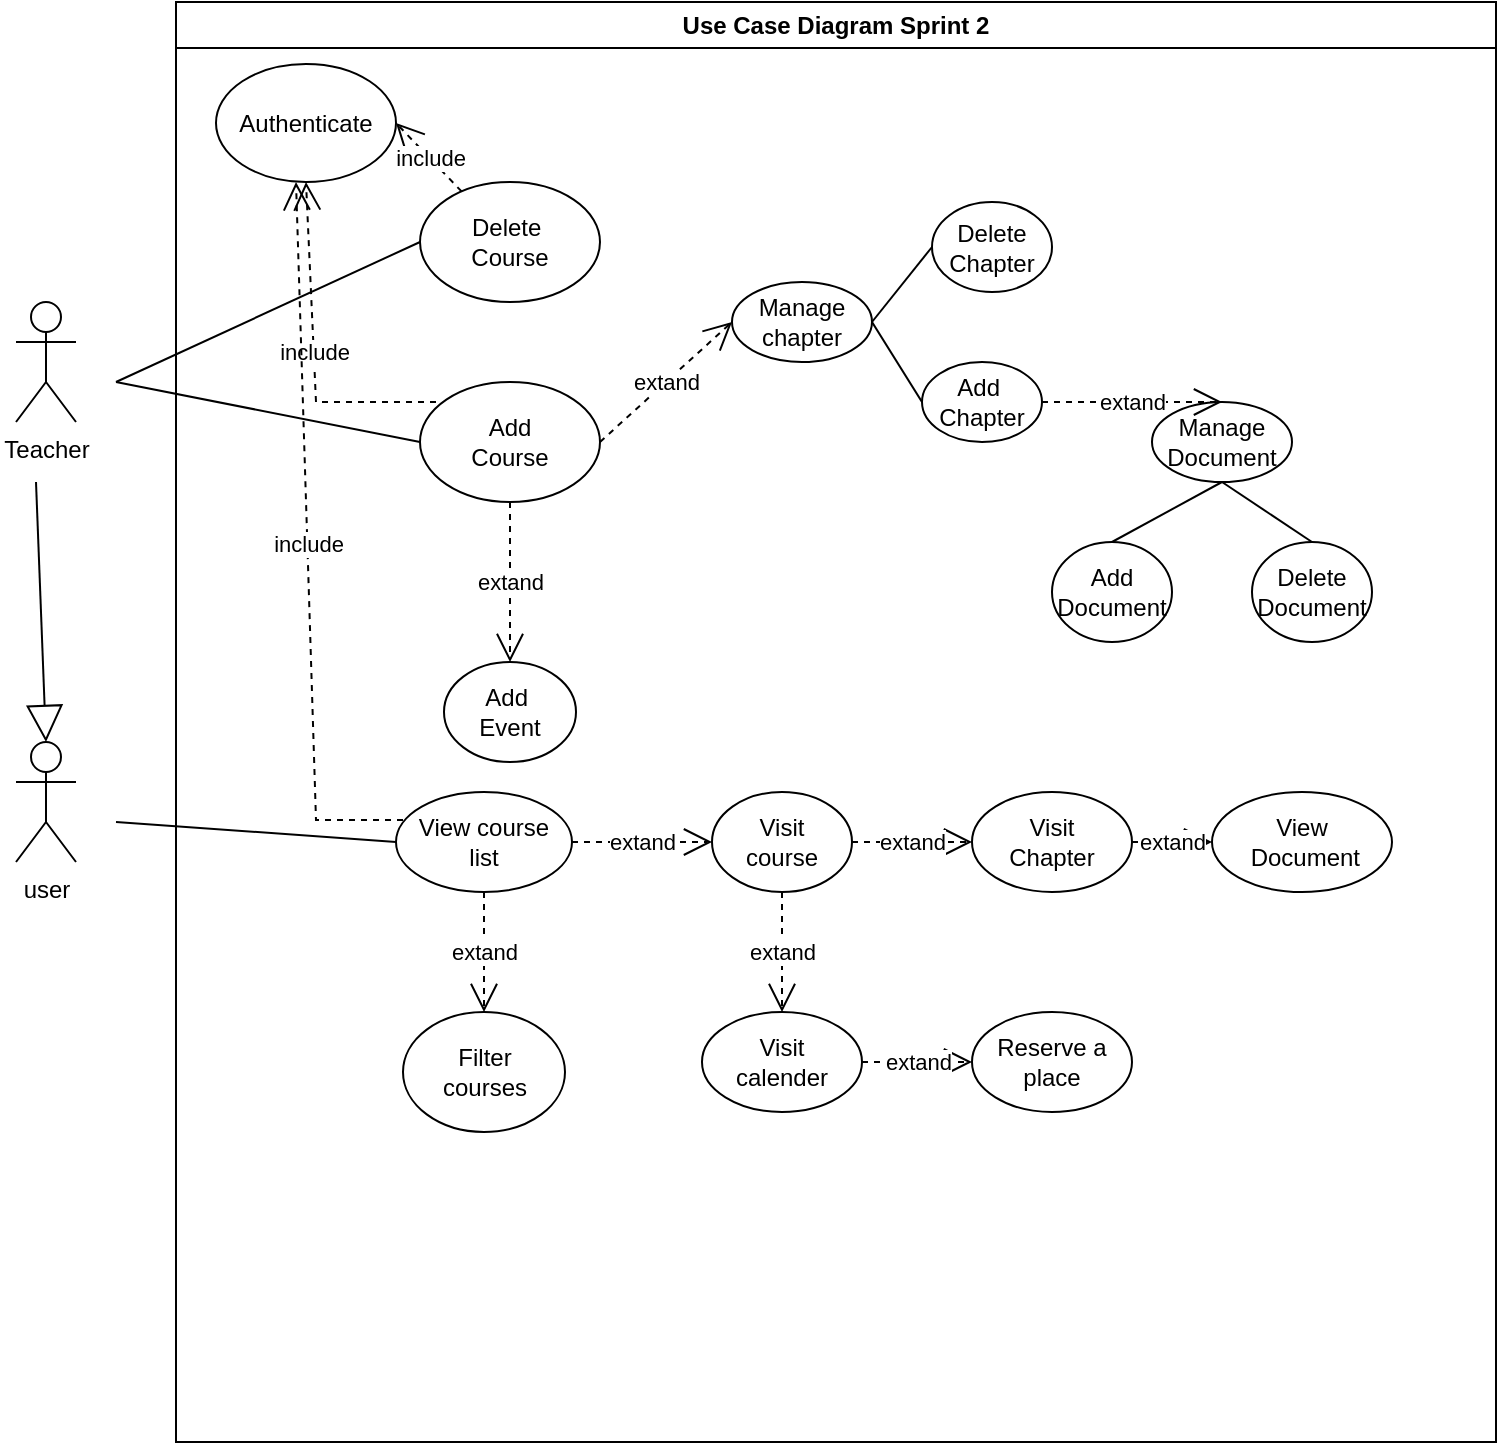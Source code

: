 <mxfile version="24.7.7">
  <diagram name="Page-1" id="F1wQqCoHAg0omqz1plP1">
    <mxGraphModel dx="1297" dy="1067" grid="1" gridSize="10" guides="1" tooltips="1" connect="1" arrows="1" fold="1" page="1" pageScale="1" pageWidth="827" pageHeight="1169" math="0" shadow="0">
      <root>
        <mxCell id="0" />
        <mxCell id="1" parent="0" />
        <mxCell id="Iox6b_TY22lwPFnm_6n7-1" value="Use Case Diagram Sprint 2" style="swimlane;whiteSpace=wrap;html=1;" vertex="1" parent="1">
          <mxGeometry x="130" y="90" width="660" height="720" as="geometry" />
        </mxCell>
        <mxCell id="Iox6b_TY22lwPFnm_6n7-2" value="Delete&amp;nbsp;&lt;div&gt;Course&lt;/div&gt;" style="ellipse;whiteSpace=wrap;html=1;" vertex="1" parent="Iox6b_TY22lwPFnm_6n7-1">
          <mxGeometry x="122" y="90" width="90" height="60" as="geometry" />
        </mxCell>
        <mxCell id="Iox6b_TY22lwPFnm_6n7-3" value="Add&lt;div&gt;Course&lt;/div&gt;" style="ellipse;whiteSpace=wrap;html=1;" vertex="1" parent="Iox6b_TY22lwPFnm_6n7-1">
          <mxGeometry x="122" y="190" width="90" height="60" as="geometry" />
        </mxCell>
        <mxCell id="Iox6b_TY22lwPFnm_6n7-4" value="Add&amp;nbsp;&lt;div&gt;Chapter&lt;/div&gt;" style="ellipse;whiteSpace=wrap;html=1;" vertex="1" parent="Iox6b_TY22lwPFnm_6n7-1">
          <mxGeometry x="373" y="180" width="60" height="40" as="geometry" />
        </mxCell>
        <mxCell id="Iox6b_TY22lwPFnm_6n7-5" value="&lt;div&gt;Manage&lt;/div&gt;&lt;div&gt;Document&lt;/div&gt;" style="ellipse;whiteSpace=wrap;html=1;" vertex="1" parent="Iox6b_TY22lwPFnm_6n7-1">
          <mxGeometry x="488" y="200" width="70" height="40" as="geometry" />
        </mxCell>
        <mxCell id="Iox6b_TY22lwPFnm_6n7-7" value="extand" style="endArrow=open;endSize=12;dashed=1;html=1;rounded=0;exitX=1;exitY=0.5;exitDx=0;exitDy=0;entryX=0.5;entryY=0;entryDx=0;entryDy=0;" edge="1" parent="Iox6b_TY22lwPFnm_6n7-1" source="Iox6b_TY22lwPFnm_6n7-4" target="Iox6b_TY22lwPFnm_6n7-5">
          <mxGeometry width="160" relative="1" as="geometry">
            <mxPoint x="368" y="230" as="sourcePoint" />
            <mxPoint x="434" y="230" as="targetPoint" />
          </mxGeometry>
        </mxCell>
        <mxCell id="Iox6b_TY22lwPFnm_6n7-8" value="Manage&lt;div&gt;chapter&lt;/div&gt;" style="ellipse;whiteSpace=wrap;html=1;" vertex="1" parent="Iox6b_TY22lwPFnm_6n7-1">
          <mxGeometry x="278" y="140" width="70" height="40" as="geometry" />
        </mxCell>
        <mxCell id="Iox6b_TY22lwPFnm_6n7-10" value="Delete&lt;div&gt;Chapter&lt;/div&gt;" style="ellipse;whiteSpace=wrap;html=1;" vertex="1" parent="Iox6b_TY22lwPFnm_6n7-1">
          <mxGeometry x="378" y="100" width="60" height="45" as="geometry" />
        </mxCell>
        <mxCell id="Iox6b_TY22lwPFnm_6n7-11" value="extand" style="endArrow=open;endSize=12;dashed=1;html=1;rounded=0;exitX=1;exitY=0.5;exitDx=0;exitDy=0;entryX=0;entryY=0.5;entryDx=0;entryDy=0;" edge="1" parent="Iox6b_TY22lwPFnm_6n7-1" source="Iox6b_TY22lwPFnm_6n7-3" target="Iox6b_TY22lwPFnm_6n7-8">
          <mxGeometry width="160" relative="1" as="geometry">
            <mxPoint x="328" y="210" as="sourcePoint" />
            <mxPoint x="338" y="280" as="targetPoint" />
          </mxGeometry>
        </mxCell>
        <mxCell id="Iox6b_TY22lwPFnm_6n7-12" value="" style="endArrow=none;html=1;rounded=0;exitX=1;exitY=0.5;exitDx=0;exitDy=0;entryX=0;entryY=0.5;entryDx=0;entryDy=0;" edge="1" parent="Iox6b_TY22lwPFnm_6n7-1" source="Iox6b_TY22lwPFnm_6n7-8" target="Iox6b_TY22lwPFnm_6n7-4">
          <mxGeometry width="50" height="50" relative="1" as="geometry">
            <mxPoint x="278" y="340" as="sourcePoint" />
            <mxPoint x="328" y="290" as="targetPoint" />
          </mxGeometry>
        </mxCell>
        <mxCell id="Iox6b_TY22lwPFnm_6n7-13" value="" style="endArrow=none;html=1;rounded=0;exitX=1;exitY=0.5;exitDx=0;exitDy=0;entryX=0;entryY=0.5;entryDx=0;entryDy=0;" edge="1" parent="Iox6b_TY22lwPFnm_6n7-1" source="Iox6b_TY22lwPFnm_6n7-8" target="Iox6b_TY22lwPFnm_6n7-10">
          <mxGeometry width="50" height="50" relative="1" as="geometry">
            <mxPoint x="298" y="260" as="sourcePoint" />
            <mxPoint x="348" y="210" as="targetPoint" />
          </mxGeometry>
        </mxCell>
        <mxCell id="Iox6b_TY22lwPFnm_6n7-14" value="Add&lt;div&gt;Document&lt;/div&gt;" style="ellipse;whiteSpace=wrap;html=1;" vertex="1" parent="Iox6b_TY22lwPFnm_6n7-1">
          <mxGeometry x="438" y="270" width="60" height="50" as="geometry" />
        </mxCell>
        <mxCell id="Iox6b_TY22lwPFnm_6n7-15" value="&lt;div&gt;Delete&lt;/div&gt;&lt;div&gt;Document&lt;/div&gt;" style="ellipse;whiteSpace=wrap;html=1;" vertex="1" parent="Iox6b_TY22lwPFnm_6n7-1">
          <mxGeometry x="538" y="270" width="60" height="50" as="geometry" />
        </mxCell>
        <mxCell id="Iox6b_TY22lwPFnm_6n7-16" value="" style="endArrow=none;html=1;rounded=0;entryX=0.5;entryY=1;entryDx=0;entryDy=0;exitX=0.5;exitY=0;exitDx=0;exitDy=0;" edge="1" parent="Iox6b_TY22lwPFnm_6n7-1" source="Iox6b_TY22lwPFnm_6n7-14" target="Iox6b_TY22lwPFnm_6n7-5">
          <mxGeometry width="50" height="50" relative="1" as="geometry">
            <mxPoint x="418" y="290" as="sourcePoint" />
            <mxPoint x="468" y="240" as="targetPoint" />
          </mxGeometry>
        </mxCell>
        <mxCell id="Iox6b_TY22lwPFnm_6n7-17" value="" style="endArrow=none;html=1;rounded=0;entryX=0.5;entryY=1;entryDx=0;entryDy=0;exitX=0.5;exitY=0;exitDx=0;exitDy=0;" edge="1" parent="Iox6b_TY22lwPFnm_6n7-1" source="Iox6b_TY22lwPFnm_6n7-15" target="Iox6b_TY22lwPFnm_6n7-5">
          <mxGeometry width="50" height="50" relative="1" as="geometry">
            <mxPoint x="498" y="370" as="sourcePoint" />
            <mxPoint x="548" y="320" as="targetPoint" />
          </mxGeometry>
        </mxCell>
        <mxCell id="Iox6b_TY22lwPFnm_6n7-19" value="Add&amp;nbsp;&lt;div&gt;Event&lt;/div&gt;" style="ellipse;whiteSpace=wrap;html=1;" vertex="1" parent="Iox6b_TY22lwPFnm_6n7-1">
          <mxGeometry x="134" y="330" width="66" height="50" as="geometry" />
        </mxCell>
        <mxCell id="Iox6b_TY22lwPFnm_6n7-18" value="extand" style="endArrow=open;endSize=12;dashed=1;html=1;rounded=0;exitX=0.5;exitY=1;exitDx=0;exitDy=0;entryX=0.5;entryY=0;entryDx=0;entryDy=0;" edge="1" parent="Iox6b_TY22lwPFnm_6n7-1" source="Iox6b_TY22lwPFnm_6n7-3" target="Iox6b_TY22lwPFnm_6n7-19">
          <mxGeometry width="160" relative="1" as="geometry">
            <mxPoint x="222" y="230" as="sourcePoint" />
            <mxPoint x="168" y="320" as="targetPoint" />
          </mxGeometry>
        </mxCell>
        <mxCell id="Iox6b_TY22lwPFnm_6n7-21" value="" style="endArrow=none;html=1;rounded=0;entryX=0;entryY=0.5;entryDx=0;entryDy=0;" edge="1" parent="Iox6b_TY22lwPFnm_6n7-1" target="Iox6b_TY22lwPFnm_6n7-2">
          <mxGeometry width="50" height="50" relative="1" as="geometry">
            <mxPoint x="-30" y="190" as="sourcePoint" />
            <mxPoint x="120" y="190" as="targetPoint" />
          </mxGeometry>
        </mxCell>
        <mxCell id="Iox6b_TY22lwPFnm_6n7-22" value="" style="endArrow=none;html=1;rounded=0;entryX=0;entryY=0.5;entryDx=0;entryDy=0;" edge="1" parent="Iox6b_TY22lwPFnm_6n7-1" target="Iox6b_TY22lwPFnm_6n7-3">
          <mxGeometry width="50" height="50" relative="1" as="geometry">
            <mxPoint x="-30" y="190" as="sourcePoint" />
            <mxPoint x="120" y="220" as="targetPoint" />
          </mxGeometry>
        </mxCell>
        <mxCell id="Iox6b_TY22lwPFnm_6n7-24" value="View course&lt;div&gt;list&lt;/div&gt;" style="ellipse;whiteSpace=wrap;html=1;" vertex="1" parent="Iox6b_TY22lwPFnm_6n7-1">
          <mxGeometry x="110" y="395" width="88" height="50" as="geometry" />
        </mxCell>
        <mxCell id="Iox6b_TY22lwPFnm_6n7-25" value="Filter&lt;div&gt;courses&lt;/div&gt;" style="ellipse;whiteSpace=wrap;html=1;" vertex="1" parent="Iox6b_TY22lwPFnm_6n7-1">
          <mxGeometry x="113.5" y="505" width="81" height="60" as="geometry" />
        </mxCell>
        <mxCell id="Iox6b_TY22lwPFnm_6n7-26" value="extand" style="endArrow=open;endSize=12;dashed=1;html=1;rounded=0;exitX=0.5;exitY=1;exitDx=0;exitDy=0;entryX=0.5;entryY=0;entryDx=0;entryDy=0;" edge="1" parent="Iox6b_TY22lwPFnm_6n7-1" source="Iox6b_TY22lwPFnm_6n7-24" target="Iox6b_TY22lwPFnm_6n7-25">
          <mxGeometry width="160" relative="1" as="geometry">
            <mxPoint x="228" y="405" as="sourcePoint" />
            <mxPoint x="228" y="485" as="targetPoint" />
          </mxGeometry>
        </mxCell>
        <mxCell id="Iox6b_TY22lwPFnm_6n7-28" value="Visit&lt;div&gt;course&lt;/div&gt;" style="ellipse;whiteSpace=wrap;html=1;" vertex="1" parent="Iox6b_TY22lwPFnm_6n7-1">
          <mxGeometry x="268" y="395" width="70" height="50" as="geometry" />
        </mxCell>
        <mxCell id="Iox6b_TY22lwPFnm_6n7-27" value="extand" style="endArrow=open;endSize=12;dashed=1;html=1;rounded=0;exitX=1;exitY=0.5;exitDx=0;exitDy=0;entryX=0;entryY=0.5;entryDx=0;entryDy=0;" edge="1" parent="Iox6b_TY22lwPFnm_6n7-1" source="Iox6b_TY22lwPFnm_6n7-24" target="Iox6b_TY22lwPFnm_6n7-28">
          <mxGeometry width="160" relative="1" as="geometry">
            <mxPoint x="164" y="455" as="sourcePoint" />
            <mxPoint x="278" y="420" as="targetPoint" />
          </mxGeometry>
        </mxCell>
        <mxCell id="Iox6b_TY22lwPFnm_6n7-30" value="" style="endArrow=none;html=1;rounded=0;entryX=0;entryY=0.5;entryDx=0;entryDy=0;" edge="1" parent="Iox6b_TY22lwPFnm_6n7-1" target="Iox6b_TY22lwPFnm_6n7-24">
          <mxGeometry width="50" height="50" relative="1" as="geometry">
            <mxPoint x="-30" y="410" as="sourcePoint" />
            <mxPoint x="80" y="375" as="targetPoint" />
          </mxGeometry>
        </mxCell>
        <mxCell id="Iox6b_TY22lwPFnm_6n7-31" value="Visit&lt;div&gt;Chapter&lt;/div&gt;" style="ellipse;whiteSpace=wrap;html=1;" vertex="1" parent="Iox6b_TY22lwPFnm_6n7-1">
          <mxGeometry x="398" y="395" width="80" height="50" as="geometry" />
        </mxCell>
        <mxCell id="Iox6b_TY22lwPFnm_6n7-32" value="extand" style="endArrow=open;endSize=12;dashed=1;html=1;rounded=0;exitX=1;exitY=0.5;exitDx=0;exitDy=0;entryX=0;entryY=0.5;entryDx=0;entryDy=0;" edge="1" parent="Iox6b_TY22lwPFnm_6n7-1" source="Iox6b_TY22lwPFnm_6n7-28" target="Iox6b_TY22lwPFnm_6n7-31">
          <mxGeometry width="160" relative="1" as="geometry">
            <mxPoint x="348" y="365" as="sourcePoint" />
            <mxPoint x="418" y="365" as="targetPoint" />
          </mxGeometry>
        </mxCell>
        <mxCell id="Iox6b_TY22lwPFnm_6n7-33" value="View&lt;div&gt;&amp;nbsp;Document&lt;/div&gt;" style="ellipse;whiteSpace=wrap;html=1;" vertex="1" parent="Iox6b_TY22lwPFnm_6n7-1">
          <mxGeometry x="518" y="395" width="90" height="50" as="geometry" />
        </mxCell>
        <mxCell id="Iox6b_TY22lwPFnm_6n7-34" value="extand" style="endArrow=open;endSize=12;dashed=1;html=1;rounded=0;exitX=1;exitY=0.5;exitDx=0;exitDy=0;entryX=0;entryY=0.5;entryDx=0;entryDy=0;" edge="1" parent="Iox6b_TY22lwPFnm_6n7-1" source="Iox6b_TY22lwPFnm_6n7-31" target="Iox6b_TY22lwPFnm_6n7-33">
          <mxGeometry width="160" relative="1" as="geometry">
            <mxPoint x="478" y="485" as="sourcePoint" />
            <mxPoint x="538" y="485" as="targetPoint" />
          </mxGeometry>
        </mxCell>
        <mxCell id="Iox6b_TY22lwPFnm_6n7-36" value="Visit&lt;div&gt;calender&lt;/div&gt;" style="ellipse;whiteSpace=wrap;html=1;" vertex="1" parent="Iox6b_TY22lwPFnm_6n7-1">
          <mxGeometry x="263" y="505" width="80" height="50" as="geometry" />
        </mxCell>
        <mxCell id="Iox6b_TY22lwPFnm_6n7-35" value="extand" style="endArrow=open;endSize=12;dashed=1;html=1;rounded=0;exitX=0.5;exitY=1;exitDx=0;exitDy=0;entryX=0.5;entryY=0;entryDx=0;entryDy=0;" edge="1" parent="Iox6b_TY22lwPFnm_6n7-1" source="Iox6b_TY22lwPFnm_6n7-28" target="Iox6b_TY22lwPFnm_6n7-36">
          <mxGeometry width="160" relative="1" as="geometry">
            <mxPoint x="348" y="430" as="sourcePoint" />
            <mxPoint x="303" y="495" as="targetPoint" />
          </mxGeometry>
        </mxCell>
        <mxCell id="Iox6b_TY22lwPFnm_6n7-37" value="Reserve a&lt;div&gt;place&lt;/div&gt;" style="ellipse;whiteSpace=wrap;html=1;" vertex="1" parent="Iox6b_TY22lwPFnm_6n7-1">
          <mxGeometry x="398" y="505" width="80" height="50" as="geometry" />
        </mxCell>
        <mxCell id="Iox6b_TY22lwPFnm_6n7-38" value="extand" style="endArrow=open;endSize=12;dashed=1;html=1;rounded=0;exitX=1;exitY=0.5;exitDx=0;exitDy=0;entryX=0;entryY=0.5;entryDx=0;entryDy=0;" edge="1" parent="Iox6b_TY22lwPFnm_6n7-1" source="Iox6b_TY22lwPFnm_6n7-36" target="Iox6b_TY22lwPFnm_6n7-37">
          <mxGeometry width="160" relative="1" as="geometry">
            <mxPoint x="313" y="455" as="sourcePoint" />
            <mxPoint x="313" y="515" as="targetPoint" />
          </mxGeometry>
        </mxCell>
        <mxCell id="Iox6b_TY22lwPFnm_6n7-23" value="user" style="shape=umlActor;verticalLabelPosition=bottom;verticalAlign=top;html=1;outlineConnect=0;" vertex="1" parent="Iox6b_TY22lwPFnm_6n7-1">
          <mxGeometry x="-80" y="370" width="30" height="60" as="geometry" />
        </mxCell>
        <mxCell id="Iox6b_TY22lwPFnm_6n7-40" value="Authenticate" style="ellipse;whiteSpace=wrap;html=1;" vertex="1" parent="Iox6b_TY22lwPFnm_6n7-1">
          <mxGeometry x="20" y="31" width="90" height="59" as="geometry" />
        </mxCell>
        <mxCell id="Iox6b_TY22lwPFnm_6n7-41" value="include" style="endArrow=open;endSize=12;dashed=1;html=1;rounded=0;entryX=1;entryY=0.5;entryDx=0;entryDy=0;" edge="1" parent="Iox6b_TY22lwPFnm_6n7-1" source="Iox6b_TY22lwPFnm_6n7-2" target="Iox6b_TY22lwPFnm_6n7-40">
          <mxGeometry width="160" relative="1" as="geometry">
            <mxPoint x="-60" y="300" as="sourcePoint" />
            <mxPoint x="100" y="300" as="targetPoint" />
          </mxGeometry>
        </mxCell>
        <mxCell id="Iox6b_TY22lwPFnm_6n7-42" value="include" style="endArrow=open;endSize=12;dashed=1;html=1;rounded=0;entryX=0.5;entryY=1;entryDx=0;entryDy=0;" edge="1" parent="Iox6b_TY22lwPFnm_6n7-1" target="Iox6b_TY22lwPFnm_6n7-40">
          <mxGeometry width="160" relative="1" as="geometry">
            <mxPoint x="130" y="200" as="sourcePoint" />
            <mxPoint x="89" y="150" as="targetPoint" />
            <Array as="points">
              <mxPoint x="70" y="200" />
            </Array>
          </mxGeometry>
        </mxCell>
        <mxCell id="Iox6b_TY22lwPFnm_6n7-43" value="include" style="endArrow=open;endSize=12;dashed=1;html=1;rounded=0;exitX=0;exitY=0;exitDx=0;exitDy=0;" edge="1" parent="Iox6b_TY22lwPFnm_6n7-1">
          <mxGeometry width="160" relative="1" as="geometry">
            <mxPoint x="113.5" y="409" as="sourcePoint" />
            <mxPoint x="60" y="90" as="targetPoint" />
            <Array as="points">
              <mxPoint x="70" y="409" />
            </Array>
          </mxGeometry>
        </mxCell>
        <mxCell id="Iox6b_TY22lwPFnm_6n7-20" value="Teacher" style="shape=umlActor;verticalLabelPosition=bottom;verticalAlign=top;html=1;" vertex="1" parent="1">
          <mxGeometry x="50" y="240" width="30" height="60" as="geometry" />
        </mxCell>
        <mxCell id="Iox6b_TY22lwPFnm_6n7-39" value="" style="endArrow=block;endSize=16;endFill=0;html=1;rounded=0;entryX=0.5;entryY=0;entryDx=0;entryDy=0;entryPerimeter=0;" edge="1" parent="1" target="Iox6b_TY22lwPFnm_6n7-23">
          <mxGeometry width="160" relative="1" as="geometry">
            <mxPoint x="60" y="330" as="sourcePoint" />
            <mxPoint x="190" y="430" as="targetPoint" />
          </mxGeometry>
        </mxCell>
      </root>
    </mxGraphModel>
  </diagram>
</mxfile>
